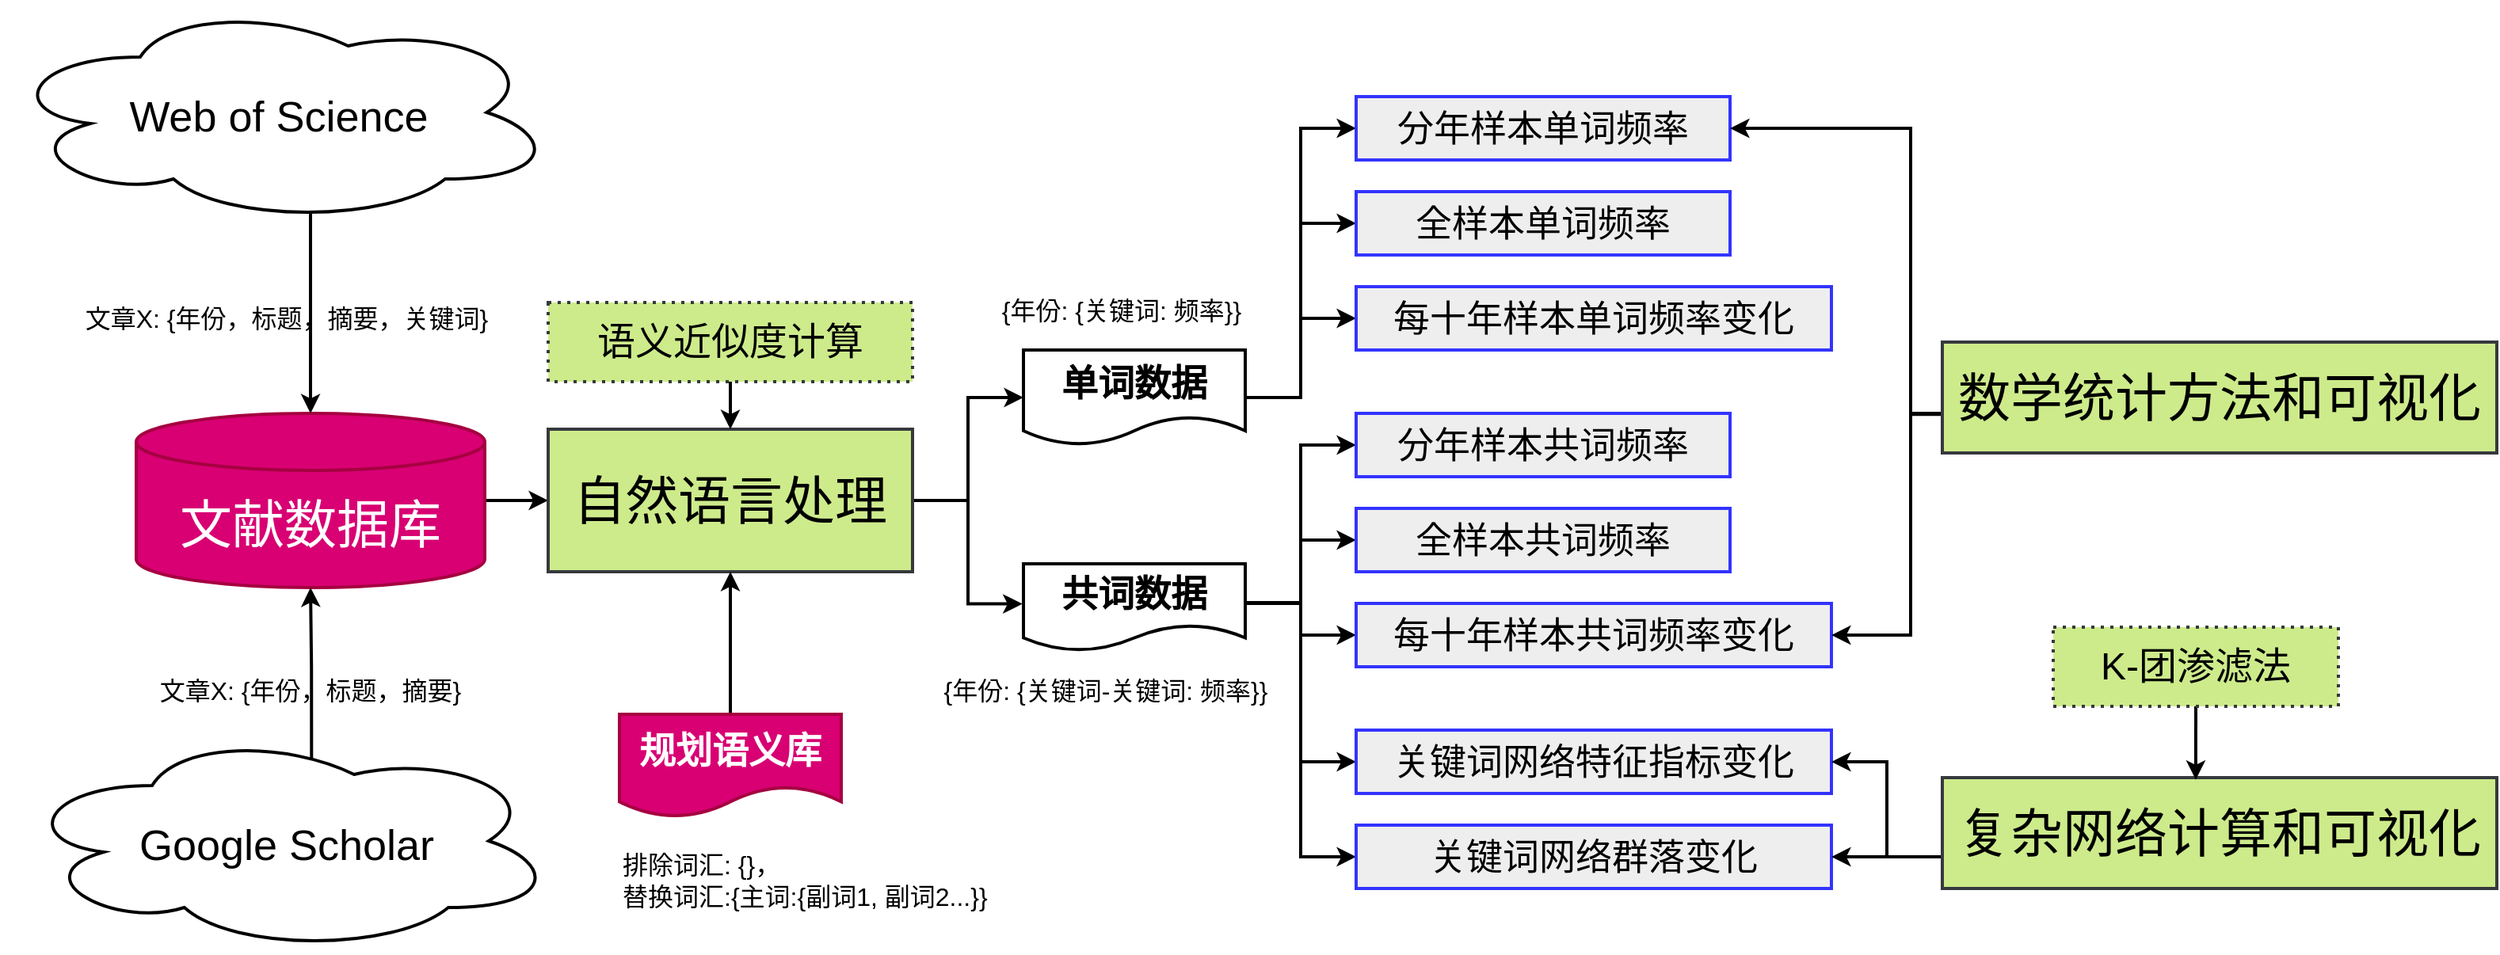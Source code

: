<mxfile version="20.4.0" type="device"><diagram id="dYdrOpESsz0Gg_9axKJo" name="Page-1"><mxGraphModel dx="2610" dy="904" grid="1" gridSize="10" guides="1" tooltips="1" connect="1" arrows="1" fold="1" page="1" pageScale="1" pageWidth="827" pageHeight="1169" math="0" shadow="0"><root><mxCell id="0"/><mxCell id="1" parent="0"/><mxCell id="W5e-juTmD1c64ZwemNty-13" style="edgeStyle=orthogonalEdgeStyle;rounded=0;orthogonalLoop=1;jettySize=auto;html=1;exitX=1;exitY=0.5;exitDx=0;exitDy=0;exitPerimeter=0;strokeWidth=2;fontSize=33;" edge="1" parent="1" source="W5e-juTmD1c64ZwemNty-3" target="W5e-juTmD1c64ZwemNty-12"><mxGeometry relative="1" as="geometry"/></mxCell><mxCell id="W5e-juTmD1c64ZwemNty-3" value="&lt;font style=&quot;font-size: 33px;&quot;&gt;文献数据库&lt;/font&gt;" style="shape=cylinder3;whiteSpace=wrap;html=1;boundedLbl=1;backgroundOutline=1;size=18;strokeWidth=2;fillColor=#d80073;fontColor=#ffffff;strokeColor=#A50040;" vertex="1" parent="1"><mxGeometry x="-630" y="450" width="220" height="110" as="geometry"/></mxCell><mxCell id="W5e-juTmD1c64ZwemNty-8" style="edgeStyle=orthogonalEdgeStyle;rounded=0;orthogonalLoop=1;jettySize=auto;html=1;exitX=0.55;exitY=0.95;exitDx=0;exitDy=0;exitPerimeter=0;entryX=0.5;entryY=0;entryDx=0;entryDy=0;entryPerimeter=0;fontSize=27;strokeWidth=2;" edge="1" parent="1" source="W5e-juTmD1c64ZwemNty-5" target="W5e-juTmD1c64ZwemNty-3"><mxGeometry relative="1" as="geometry"><Array as="points"><mxPoint x="-520" y="323"/></Array></mxGeometry></mxCell><mxCell id="W5e-juTmD1c64ZwemNty-5" value="&lt;font style=&quot;font-size: 27px;&quot;&gt;Web of Science&lt;/font&gt;" style="ellipse;shape=cloud;whiteSpace=wrap;html=1;strokeWidth=2;fontSize=33;" vertex="1" parent="1"><mxGeometry x="-715" y="190" width="350" height="140" as="geometry"/></mxCell><mxCell id="W5e-juTmD1c64ZwemNty-9" style="edgeStyle=orthogonalEdgeStyle;rounded=0;orthogonalLoop=1;jettySize=auto;html=1;exitX=0.546;exitY=0.127;exitDx=0;exitDy=0;exitPerimeter=0;entryX=0.5;entryY=1;entryDx=0;entryDy=0;entryPerimeter=0;fontSize=27;strokeWidth=2;" edge="1" parent="1" source="W5e-juTmD1c64ZwemNty-6" target="W5e-juTmD1c64ZwemNty-3"><mxGeometry relative="1" as="geometry"><Array as="points"><mxPoint x="-519" y="610"/><mxPoint x="-520" y="610"/></Array></mxGeometry></mxCell><mxCell id="W5e-juTmD1c64ZwemNty-6" value="&lt;font style=&quot;font-size: 27px;&quot;&gt;Google Scholar&lt;/font&gt;" style="ellipse;shape=cloud;whiteSpace=wrap;html=1;strokeWidth=2;fontSize=33;" vertex="1" parent="1"><mxGeometry x="-705" y="650" width="340" height="140" as="geometry"/></mxCell><mxCell id="W5e-juTmD1c64ZwemNty-22" style="edgeStyle=orthogonalEdgeStyle;rounded=0;orthogonalLoop=1;jettySize=auto;html=1;exitX=1;exitY=0.5;exitDx=0;exitDy=0;entryX=0;entryY=0.5;entryDx=0;entryDy=0;strokeWidth=2;fontSize=16;" edge="1" parent="1" source="W5e-juTmD1c64ZwemNty-12" target="W5e-juTmD1c64ZwemNty-19"><mxGeometry relative="1" as="geometry"/></mxCell><mxCell id="W5e-juTmD1c64ZwemNty-24" style="edgeStyle=orthogonalEdgeStyle;rounded=0;orthogonalLoop=1;jettySize=auto;html=1;exitX=1;exitY=0.5;exitDx=0;exitDy=0;strokeWidth=2;fontSize=16;entryX=-0.005;entryY=0.46;entryDx=0;entryDy=0;entryPerimeter=0;" edge="1" parent="1" source="W5e-juTmD1c64ZwemNty-12" target="W5e-juTmD1c64ZwemNty-21"><mxGeometry relative="1" as="geometry"><mxPoint x="-70" y="560" as="targetPoint"/></mxGeometry></mxCell><mxCell id="W5e-juTmD1c64ZwemNty-12" value="&lt;font style=&quot;font-size: 33px;&quot;&gt;自然语言处理&lt;/font&gt;" style="rounded=0;whiteSpace=wrap;html=1;strokeWidth=2;fontSize=12;fillColor=#cdeb8b;strokeColor=#36393d;" vertex="1" parent="1"><mxGeometry x="-370" y="460" width="230" height="90" as="geometry"/></mxCell><mxCell id="W5e-juTmD1c64ZwemNty-17" value="文章X: {年份，标题，摘要}" style="text;html=1;strokeColor=none;fillColor=none;align=center;verticalAlign=middle;whiteSpace=wrap;rounded=0;strokeWidth=2;fontSize=16;" vertex="1" parent="1"><mxGeometry x="-620" y="610" width="200" height="30" as="geometry"/></mxCell><mxCell id="W5e-juTmD1c64ZwemNty-42" style="edgeStyle=orthogonalEdgeStyle;rounded=0;orthogonalLoop=1;jettySize=auto;html=1;exitX=1;exitY=0.5;exitDx=0;exitDy=0;entryX=0;entryY=0.5;entryDx=0;entryDy=0;strokeWidth=2;fontSize=23;" edge="1" parent="1" source="W5e-juTmD1c64ZwemNty-19" target="W5e-juTmD1c64ZwemNty-28"><mxGeometry relative="1" as="geometry"><Array as="points"><mxPoint x="105" y="440"/><mxPoint x="105" y="270"/></Array></mxGeometry></mxCell><mxCell id="W5e-juTmD1c64ZwemNty-43" style="edgeStyle=orthogonalEdgeStyle;rounded=0;orthogonalLoop=1;jettySize=auto;html=1;exitX=1;exitY=0.5;exitDx=0;exitDy=0;entryX=0;entryY=0.5;entryDx=0;entryDy=0;strokeWidth=2;fontSize=23;" edge="1" parent="1" source="W5e-juTmD1c64ZwemNty-19" target="W5e-juTmD1c64ZwemNty-30"><mxGeometry relative="1" as="geometry"/></mxCell><mxCell id="W5e-juTmD1c64ZwemNty-44" style="edgeStyle=orthogonalEdgeStyle;rounded=0;orthogonalLoop=1;jettySize=auto;html=1;exitX=1;exitY=0.5;exitDx=0;exitDy=0;strokeWidth=2;fontSize=23;" edge="1" parent="1" source="W5e-juTmD1c64ZwemNty-19" target="W5e-juTmD1c64ZwemNty-29"><mxGeometry relative="1" as="geometry"><Array as="points"><mxPoint x="105" y="440"/><mxPoint x="105" y="390"/></Array></mxGeometry></mxCell><mxCell id="W5e-juTmD1c64ZwemNty-19" value="&lt;b style=&quot;font-size: 23px;&quot;&gt;单词数据&lt;/b&gt;" style="shape=document;whiteSpace=wrap;html=1;boundedLbl=1;strokeWidth=2;fontSize=16;" vertex="1" parent="1"><mxGeometry x="-70" y="410" width="140" height="60" as="geometry"/></mxCell><mxCell id="W5e-juTmD1c64ZwemNty-37" style="edgeStyle=orthogonalEdgeStyle;rounded=0;orthogonalLoop=1;jettySize=auto;html=1;exitX=1;exitY=0.5;exitDx=0;exitDy=0;entryX=0;entryY=0.5;entryDx=0;entryDy=0;strokeWidth=2;fontSize=23;" edge="1" parent="1" source="W5e-juTmD1c64ZwemNty-21" target="W5e-juTmD1c64ZwemNty-31"><mxGeometry relative="1" as="geometry"><Array as="points"><mxPoint x="70" y="570"/><mxPoint x="105" y="570"/><mxPoint x="105" y="470"/></Array></mxGeometry></mxCell><mxCell id="W5e-juTmD1c64ZwemNty-38" style="edgeStyle=orthogonalEdgeStyle;rounded=0;orthogonalLoop=1;jettySize=auto;html=1;exitX=1.001;exitY=0.455;exitDx=0;exitDy=0;strokeWidth=2;fontSize=23;exitPerimeter=0;" edge="1" parent="1" source="W5e-juTmD1c64ZwemNty-21" target="W5e-juTmD1c64ZwemNty-32"><mxGeometry relative="1" as="geometry"><Array as="points"><mxPoint x="105" y="570"/><mxPoint x="105" y="530"/></Array></mxGeometry></mxCell><mxCell id="W5e-juTmD1c64ZwemNty-39" style="edgeStyle=orthogonalEdgeStyle;rounded=0;orthogonalLoop=1;jettySize=auto;html=1;entryX=0;entryY=0.5;entryDx=0;entryDy=0;strokeWidth=2;fontSize=23;" edge="1" parent="1" target="W5e-juTmD1c64ZwemNty-36"><mxGeometry relative="1" as="geometry"><mxPoint x="70" y="570" as="sourcePoint"/><Array as="points"><mxPoint x="70" y="570"/><mxPoint x="105" y="570"/><mxPoint x="105" y="590"/></Array></mxGeometry></mxCell><mxCell id="W5e-juTmD1c64ZwemNty-40" style="edgeStyle=orthogonalEdgeStyle;rounded=0;orthogonalLoop=1;jettySize=auto;html=1;exitX=1.001;exitY=0.446;exitDx=0;exitDy=0;entryX=0;entryY=0.5;entryDx=0;entryDy=0;strokeWidth=2;fontSize=23;exitPerimeter=0;" edge="1" parent="1" source="W5e-juTmD1c64ZwemNty-21" target="W5e-juTmD1c64ZwemNty-34"><mxGeometry relative="1" as="geometry"><Array as="points"><mxPoint x="105" y="569"/><mxPoint x="105" y="670"/></Array></mxGeometry></mxCell><mxCell id="W5e-juTmD1c64ZwemNty-41" style="edgeStyle=orthogonalEdgeStyle;rounded=0;orthogonalLoop=1;jettySize=auto;html=1;exitX=0.995;exitY=0.449;exitDx=0;exitDy=0;entryX=0;entryY=0.5;entryDx=0;entryDy=0;strokeWidth=2;fontSize=23;exitPerimeter=0;" edge="1" parent="1" source="W5e-juTmD1c64ZwemNty-21" target="W5e-juTmD1c64ZwemNty-35"><mxGeometry relative="1" as="geometry"><Array as="points"><mxPoint x="105" y="570"/><mxPoint x="105" y="730"/></Array></mxGeometry></mxCell><mxCell id="W5e-juTmD1c64ZwemNty-21" value="&lt;b style=&quot;font-size: 23px;&quot;&gt;共词数据&lt;/b&gt;" style="shape=document;whiteSpace=wrap;html=1;boundedLbl=1;strokeWidth=2;fontSize=23;" vertex="1" parent="1"><mxGeometry x="-70" y="545" width="140" height="55" as="geometry"/></mxCell><mxCell id="W5e-juTmD1c64ZwemNty-25" value="文章X: {年份，标题，摘要，关键词}" style="text;html=1;strokeColor=none;fillColor=none;align=center;verticalAlign=middle;whiteSpace=wrap;rounded=0;strokeWidth=2;fontSize=16;" vertex="1" parent="1"><mxGeometry x="-665" y="375" width="260" height="30" as="geometry"/></mxCell><mxCell id="W5e-juTmD1c64ZwemNty-26" value="{年份:&amp;nbsp;{关键词: 频率}}" style="text;html=1;strokeColor=none;fillColor=none;align=center;verticalAlign=middle;whiteSpace=wrap;rounded=0;strokeWidth=2;fontSize=16;" vertex="1" parent="1"><mxGeometry x="-100" y="370" width="184" height="30" as="geometry"/></mxCell><mxCell id="W5e-juTmD1c64ZwemNty-27" value="{年份:&amp;nbsp;{关键词-关键词: 频率}}" style="text;html=1;strokeColor=none;fillColor=none;align=center;verticalAlign=middle;whiteSpace=wrap;rounded=0;strokeWidth=2;fontSize=16;" vertex="1" parent="1"><mxGeometry x="-130" y="610" width="224" height="30" as="geometry"/></mxCell><mxCell id="W5e-juTmD1c64ZwemNty-28" value="分年样本单词频率" style="rounded=0;whiteSpace=wrap;html=1;strokeWidth=2;fontSize=23;fillColor=#eeeeee;strokeColor=#3333FF;" vertex="1" parent="1"><mxGeometry x="140" y="250" width="236" height="40" as="geometry"/></mxCell><mxCell id="W5e-juTmD1c64ZwemNty-29" value="每十年样本单词频率变化" style="rounded=0;whiteSpace=wrap;html=1;strokeWidth=2;fontSize=23;fillColor=#eeeeee;strokeColor=#3333FF;" vertex="1" parent="1"><mxGeometry x="140" y="370" width="300" height="40" as="geometry"/></mxCell><mxCell id="W5e-juTmD1c64ZwemNty-30" value="全样本单词频率" style="rounded=0;whiteSpace=wrap;html=1;strokeWidth=2;fontSize=23;fillColor=#eeeeee;strokeColor=#3333FF;" vertex="1" parent="1"><mxGeometry x="140" y="310" width="236" height="40" as="geometry"/></mxCell><mxCell id="W5e-juTmD1c64ZwemNty-31" value="分年样本共词频率" style="rounded=0;whiteSpace=wrap;html=1;strokeWidth=2;fontSize=23;fillColor=#eeeeee;strokeColor=#3333FF;" vertex="1" parent="1"><mxGeometry x="140" y="450" width="236" height="40" as="geometry"/></mxCell><mxCell id="W5e-juTmD1c64ZwemNty-32" value="全样本共词频率" style="rounded=0;whiteSpace=wrap;html=1;strokeWidth=2;fontSize=23;fillColor=#eeeeee;strokeColor=#3333FF;" vertex="1" parent="1"><mxGeometry x="140" y="510" width="236" height="40" as="geometry"/></mxCell><mxCell id="W5e-juTmD1c64ZwemNty-34" value="关键词网络特征指标变化" style="rounded=0;whiteSpace=wrap;html=1;strokeWidth=2;fontSize=23;fillColor=#eeeeee;strokeColor=#3333FF;" vertex="1" parent="1"><mxGeometry x="140" y="650" width="300" height="40" as="geometry"/></mxCell><mxCell id="W5e-juTmD1c64ZwemNty-35" value="关键词网络群落变化" style="rounded=0;whiteSpace=wrap;html=1;strokeWidth=2;fontSize=23;fillColor=#eeeeee;strokeColor=#3333FF;" vertex="1" parent="1"><mxGeometry x="140" y="710" width="300" height="40" as="geometry"/></mxCell><mxCell id="W5e-juTmD1c64ZwemNty-36" value="每十年样本共词频率变化" style="rounded=0;whiteSpace=wrap;html=1;strokeWidth=2;fontSize=23;fillColor=#eeeeee;strokeColor=#3333FF;" vertex="1" parent="1"><mxGeometry x="140" y="570" width="300" height="40" as="geometry"/></mxCell><mxCell id="W5e-juTmD1c64ZwemNty-55" style="edgeStyle=orthogonalEdgeStyle;rounded=0;orthogonalLoop=1;jettySize=auto;html=1;exitX=0;exitY=0.5;exitDx=0;exitDy=0;entryX=1;entryY=0.5;entryDx=0;entryDy=0;strokeWidth=2;fontSize=23;" edge="1" parent="1" source="W5e-juTmD1c64ZwemNty-45" target="W5e-juTmD1c64ZwemNty-28"><mxGeometry relative="1" as="geometry"><Array as="points"><mxPoint x="520" y="450"/><mxPoint x="490" y="450"/><mxPoint x="490" y="270"/></Array></mxGeometry></mxCell><mxCell id="W5e-juTmD1c64ZwemNty-56" style="edgeStyle=orthogonalEdgeStyle;rounded=0;orthogonalLoop=1;jettySize=auto;html=1;exitX=0;exitY=0.651;exitDx=0;exitDy=0;entryX=1;entryY=0.5;entryDx=0;entryDy=0;strokeWidth=2;fontSize=23;exitPerimeter=0;" edge="1" parent="1" source="W5e-juTmD1c64ZwemNty-45" target="W5e-juTmD1c64ZwemNty-36"><mxGeometry relative="1" as="geometry"><Array as="points"><mxPoint x="490" y="451"/><mxPoint x="490" y="590"/></Array></mxGeometry></mxCell><mxCell id="W5e-juTmD1c64ZwemNty-45" value="&lt;font style=&quot;font-size: 33px;&quot;&gt;数学统计方法和可视化&lt;/font&gt;" style="rounded=0;whiteSpace=wrap;html=1;strokeWidth=2;fontSize=12;fillColor=#cdeb8b;strokeColor=#36393d;" vertex="1" parent="1"><mxGeometry x="510" y="405" width="350" height="70" as="geometry"/></mxCell><mxCell id="W5e-juTmD1c64ZwemNty-57" style="edgeStyle=orthogonalEdgeStyle;rounded=0;orthogonalLoop=1;jettySize=auto;html=1;exitX=0;exitY=0.5;exitDx=0;exitDy=0;entryX=1;entryY=0.5;entryDx=0;entryDy=0;strokeWidth=2;fontSize=23;" edge="1" parent="1" source="W5e-juTmD1c64ZwemNty-46" target="W5e-juTmD1c64ZwemNty-34"><mxGeometry relative="1" as="geometry"><Array as="points"><mxPoint x="510" y="730"/><mxPoint x="475" y="730"/><mxPoint x="475" y="670"/></Array></mxGeometry></mxCell><mxCell id="W5e-juTmD1c64ZwemNty-58" style="edgeStyle=orthogonalEdgeStyle;rounded=0;orthogonalLoop=1;jettySize=auto;html=1;exitX=0;exitY=0.75;exitDx=0;exitDy=0;entryX=1;entryY=0.5;entryDx=0;entryDy=0;strokeWidth=2;fontSize=23;" edge="1" parent="1" source="W5e-juTmD1c64ZwemNty-46" target="W5e-juTmD1c64ZwemNty-35"><mxGeometry relative="1" as="geometry"><Array as="points"><mxPoint x="510" y="730"/></Array></mxGeometry></mxCell><mxCell id="W5e-juTmD1c64ZwemNty-46" value="&lt;span style=&quot;font-size: 33px;&quot;&gt;复杂网络计算和可视化&lt;/span&gt;" style="rounded=0;whiteSpace=wrap;html=1;strokeWidth=2;fontSize=12;fillColor=#cdeb8b;strokeColor=#36393d;" vertex="1" parent="1"><mxGeometry x="510" y="680" width="350" height="70" as="geometry"/></mxCell><mxCell id="W5e-juTmD1c64ZwemNty-50" style="edgeStyle=orthogonalEdgeStyle;rounded=0;orthogonalLoop=1;jettySize=auto;html=1;exitX=0.5;exitY=0;exitDx=0;exitDy=0;entryX=0.5;entryY=1;entryDx=0;entryDy=0;strokeWidth=2;fontSize=23;" edge="1" parent="1" source="W5e-juTmD1c64ZwemNty-49" target="W5e-juTmD1c64ZwemNty-12"><mxGeometry relative="1" as="geometry"/></mxCell><mxCell id="W5e-juTmD1c64ZwemNty-49" value="&lt;b style=&quot;font-size: 23px;&quot;&gt;规划语义库&lt;/b&gt;" style="shape=document;whiteSpace=wrap;html=1;boundedLbl=1;strokeWidth=2;fontSize=23;fillColor=#d80073;fontColor=#ffffff;strokeColor=#A50040;" vertex="1" parent="1"><mxGeometry x="-325" y="640" width="140" height="65" as="geometry"/></mxCell><mxCell id="W5e-juTmD1c64ZwemNty-51" value="排除词汇: {}，&lt;br&gt;替换词汇:{主词:{副词1, 副词2...}}" style="text;html=1;strokeColor=none;fillColor=none;align=left;verticalAlign=middle;whiteSpace=wrap;rounded=0;strokeWidth=2;fontSize=16;" vertex="1" parent="1"><mxGeometry x="-325" y="730" width="240" height="30" as="geometry"/></mxCell><mxCell id="W5e-juTmD1c64ZwemNty-54" style="edgeStyle=orthogonalEdgeStyle;rounded=0;orthogonalLoop=1;jettySize=auto;html=1;exitX=0.5;exitY=1;exitDx=0;exitDy=0;entryX=0.5;entryY=0;entryDx=0;entryDy=0;strokeWidth=2;fontSize=23;" edge="1" parent="1" source="W5e-juTmD1c64ZwemNty-53" target="W5e-juTmD1c64ZwemNty-12"><mxGeometry relative="1" as="geometry"/></mxCell><mxCell id="W5e-juTmD1c64ZwemNty-53" value="&lt;span style=&quot;font-size: 24px;&quot;&gt;语义近似度计算&lt;/span&gt;" style="rounded=0;whiteSpace=wrap;html=1;strokeWidth=2;fontSize=24;fillColor=#cdeb8b;strokeColor=#36393d;dashed=1;dashPattern=1 2;" vertex="1" parent="1"><mxGeometry x="-370" y="380" width="230" height="50" as="geometry"/></mxCell><mxCell id="W5e-juTmD1c64ZwemNty-60" style="edgeStyle=orthogonalEdgeStyle;rounded=0;orthogonalLoop=1;jettySize=auto;html=1;exitX=0.5;exitY=1;exitDx=0;exitDy=0;entryX=0.457;entryY=0.019;entryDx=0;entryDy=0;strokeWidth=2;fontSize=24;entryPerimeter=0;" edge="1" parent="1" source="W5e-juTmD1c64ZwemNty-59" target="W5e-juTmD1c64ZwemNty-46"><mxGeometry relative="1" as="geometry"/></mxCell><mxCell id="W5e-juTmD1c64ZwemNty-59" value="K-团渗滤法" style="rounded=0;whiteSpace=wrap;html=1;strokeWidth=2;fontSize=24;fillColor=#cdeb8b;strokeColor=#36393d;dashed=1;dashPattern=1 2;" vertex="1" parent="1"><mxGeometry x="580" y="585" width="180" height="50" as="geometry"/></mxCell></root></mxGraphModel></diagram></mxfile>